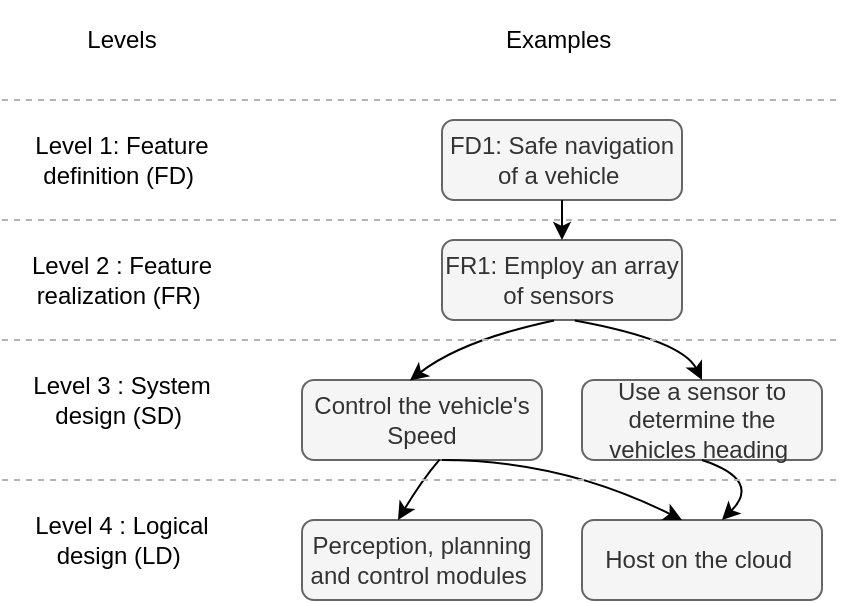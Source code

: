 <mxfile version="24.4.7" type="github">
  <diagram id="wFE0QG_FPsp0jaGvCLVb" name="Page-1">
    <mxGraphModel dx="954" dy="565" grid="1" gridSize="10" guides="1" tooltips="1" connect="1" arrows="1" fold="1" page="1" pageScale="1" pageWidth="850" pageHeight="1100" math="0" shadow="0">
      <root>
        <mxCell id="0" />
        <mxCell id="1" parent="0" />
        <mxCell id="LB7cFtfw66xxgF3RQqHd-1" value="FD1: Safe navigation of a vehicle&amp;nbsp;" style="rounded=1;whiteSpace=wrap;html=1;fillColor=#f5f5f5;fontColor=#333333;strokeColor=#666666;" vertex="1" parent="1">
          <mxGeometry x="540" y="200" width="120" height="40" as="geometry" />
        </mxCell>
        <mxCell id="LB7cFtfw66xxgF3RQqHd-2" value="Host on the cloud&amp;nbsp;" style="rounded=1;whiteSpace=wrap;html=1;fillColor=#f5f5f5;fontColor=#333333;strokeColor=#666666;" vertex="1" parent="1">
          <mxGeometry x="610" y="400" width="120" height="40" as="geometry" />
        </mxCell>
        <mxCell id="LB7cFtfw66xxgF3RQqHd-3" value="Perception, planning and control modules&amp;nbsp;" style="rounded=1;whiteSpace=wrap;html=1;fillColor=#f5f5f5;fontColor=#333333;strokeColor=#666666;" vertex="1" parent="1">
          <mxGeometry x="470" y="400" width="120" height="40" as="geometry" />
        </mxCell>
        <mxCell id="LB7cFtfw66xxgF3RQqHd-4" value="FR1: Employ an array of sensors&amp;nbsp;" style="rounded=1;whiteSpace=wrap;html=1;fillColor=#f5f5f5;fontColor=#333333;strokeColor=#666666;" vertex="1" parent="1">
          <mxGeometry x="540" y="260" width="120" height="40" as="geometry" />
        </mxCell>
        <mxCell id="LB7cFtfw66xxgF3RQqHd-5" value="Use a sensor to determine the vehicles heading&amp;nbsp;" style="rounded=1;whiteSpace=wrap;html=1;fillColor=#f5f5f5;fontColor=#333333;strokeColor=#666666;" vertex="1" parent="1">
          <mxGeometry x="610" y="330" width="120" height="40" as="geometry" />
        </mxCell>
        <mxCell id="LB7cFtfw66xxgF3RQqHd-6" value="Control the vehicle&#39;s Speed" style="rounded=1;whiteSpace=wrap;html=1;fillColor=#f5f5f5;fontColor=#333333;strokeColor=#666666;" vertex="1" parent="1">
          <mxGeometry x="470" y="330" width="120" height="40" as="geometry" />
        </mxCell>
        <mxCell id="LB7cFtfw66xxgF3RQqHd-7" value="" style="curved=1;endArrow=classic;html=1;rounded=0;entryX=0.5;entryY=0;entryDx=0;entryDy=0;" edge="1" parent="1" target="LB7cFtfw66xxgF3RQqHd-4">
          <mxGeometry width="50" height="50" relative="1" as="geometry">
            <mxPoint x="600" y="240" as="sourcePoint" />
            <mxPoint x="630" y="270" as="targetPoint" />
            <Array as="points">
              <mxPoint x="600" y="250" />
            </Array>
          </mxGeometry>
        </mxCell>
        <mxCell id="LB7cFtfw66xxgF3RQqHd-8" value="" style="curved=1;endArrow=classic;html=1;rounded=0;entryX=0.5;entryY=0;entryDx=0;entryDy=0;exitX=0.5;exitY=1;exitDx=0;exitDy=0;" edge="1" parent="1" source="LB7cFtfw66xxgF3RQqHd-5">
          <mxGeometry width="50" height="50" relative="1" as="geometry">
            <mxPoint x="610" y="370" as="sourcePoint" />
            <mxPoint x="680" y="400" as="targetPoint" />
            <Array as="points">
              <mxPoint x="700" y="380" />
            </Array>
          </mxGeometry>
        </mxCell>
        <mxCell id="LB7cFtfw66xxgF3RQqHd-9" value="" style="curved=1;endArrow=classic;html=1;rounded=0;entryX=0.5;entryY=0;entryDx=0;entryDy=0;exitX=0.553;exitY=1.005;exitDx=0;exitDy=0;exitPerimeter=0;" edge="1" parent="1" source="LB7cFtfw66xxgF3RQqHd-4" target="LB7cFtfw66xxgF3RQqHd-5">
          <mxGeometry width="50" height="50" relative="1" as="geometry">
            <mxPoint x="640" y="300" as="sourcePoint" />
            <mxPoint x="650" y="330" as="targetPoint" />
            <Array as="points">
              <mxPoint x="660" y="310" />
            </Array>
          </mxGeometry>
        </mxCell>
        <mxCell id="LB7cFtfw66xxgF3RQqHd-10" value="" style="curved=1;endArrow=classic;html=1;rounded=0;entryX=0.45;entryY=0.005;entryDx=0;entryDy=0;exitX=0.467;exitY=1.005;exitDx=0;exitDy=0;exitPerimeter=0;entryPerimeter=0;" edge="1" parent="1" source="LB7cFtfw66xxgF3RQqHd-4" target="LB7cFtfw66xxgF3RQqHd-6">
          <mxGeometry width="50" height="50" relative="1" as="geometry">
            <mxPoint x="508" y="300" as="sourcePoint" />
            <mxPoint x="552" y="330" as="targetPoint" />
            <Array as="points">
              <mxPoint x="550" y="310" />
            </Array>
          </mxGeometry>
        </mxCell>
        <mxCell id="LB7cFtfw66xxgF3RQqHd-11" value="" style="curved=1;endArrow=classic;html=1;rounded=0;entryX=0.45;entryY=0.005;entryDx=0;entryDy=0;entryPerimeter=0;exitX=0.573;exitY=0.995;exitDx=0;exitDy=0;exitPerimeter=0;" edge="1" parent="1" source="LB7cFtfw66xxgF3RQqHd-6">
          <mxGeometry width="50" height="50" relative="1" as="geometry">
            <mxPoint x="540" y="380" as="sourcePoint" />
            <mxPoint x="518" y="400" as="targetPoint" />
            <Array as="points">
              <mxPoint x="530" y="380" />
            </Array>
          </mxGeometry>
        </mxCell>
        <mxCell id="LB7cFtfw66xxgF3RQqHd-12" value="" style="curved=1;endArrow=classic;html=1;rounded=0;exitX=0.553;exitY=1.005;exitDx=0;exitDy=0;exitPerimeter=0;" edge="1" parent="1">
          <mxGeometry width="50" height="50" relative="1" as="geometry">
            <mxPoint x="540" y="370" as="sourcePoint" />
            <mxPoint x="660" y="400" as="targetPoint" />
            <Array as="points">
              <mxPoint x="600" y="370" />
            </Array>
          </mxGeometry>
        </mxCell>
        <mxCell id="LB7cFtfw66xxgF3RQqHd-13" value="Level 1: Feature definition (FD)&amp;nbsp;" style="rounded=0;whiteSpace=wrap;html=1;strokeColor=none;" vertex="1" parent="1">
          <mxGeometry x="320" y="200" width="120" height="40" as="geometry" />
        </mxCell>
        <mxCell id="LB7cFtfw66xxgF3RQqHd-14" value="Levels" style="rounded=0;whiteSpace=wrap;html=1;strokeColor=none;" vertex="1" parent="1">
          <mxGeometry x="320" y="140" width="120" height="40" as="geometry" />
        </mxCell>
        <mxCell id="LB7cFtfw66xxgF3RQqHd-15" value="Examples&amp;nbsp;" style="rounded=0;whiteSpace=wrap;html=1;strokeColor=none;" vertex="1" parent="1">
          <mxGeometry x="540" y="140" width="120" height="40" as="geometry" />
        </mxCell>
        <mxCell id="LB7cFtfw66xxgF3RQqHd-16" value="" style="endArrow=none;dashed=1;html=1;rounded=0;strokeColor=#B3B3B3;" edge="1" parent="1">
          <mxGeometry width="50" height="50" relative="1" as="geometry">
            <mxPoint x="320" y="190" as="sourcePoint" />
            <mxPoint x="740" y="190" as="targetPoint" />
          </mxGeometry>
        </mxCell>
        <mxCell id="LB7cFtfw66xxgF3RQqHd-17" value="" style="endArrow=none;dashed=1;html=1;rounded=0;strokeColor=#B3B3B3;" edge="1" parent="1">
          <mxGeometry width="50" height="50" relative="1" as="geometry">
            <mxPoint x="320" y="250" as="sourcePoint" />
            <mxPoint x="740" y="250" as="targetPoint" />
          </mxGeometry>
        </mxCell>
        <mxCell id="LB7cFtfw66xxgF3RQqHd-18" value="" style="endArrow=none;dashed=1;html=1;rounded=0;strokeColor=#B3B3B3;" edge="1" parent="1">
          <mxGeometry width="50" height="50" relative="1" as="geometry">
            <mxPoint x="320" y="310" as="sourcePoint" />
            <mxPoint x="740" y="310" as="targetPoint" />
          </mxGeometry>
        </mxCell>
        <mxCell id="LB7cFtfw66xxgF3RQqHd-19" value="" style="endArrow=none;dashed=1;html=1;rounded=0;strokeColor=#B3B3B3;" edge="1" parent="1">
          <mxGeometry width="50" height="50" relative="1" as="geometry">
            <mxPoint x="320" y="380" as="sourcePoint" />
            <mxPoint x="740" y="380" as="targetPoint" />
          </mxGeometry>
        </mxCell>
        <mxCell id="LB7cFtfw66xxgF3RQqHd-20" value="Level 2 : Feature realization (FR)&amp;nbsp;" style="rounded=0;whiteSpace=wrap;html=1;strokeColor=none;" vertex="1" parent="1">
          <mxGeometry x="320" y="260" width="120" height="40" as="geometry" />
        </mxCell>
        <mxCell id="LB7cFtfw66xxgF3RQqHd-21" value="Level 3 : System design (SD)&amp;nbsp;" style="rounded=0;whiteSpace=wrap;html=1;strokeColor=none;" vertex="1" parent="1">
          <mxGeometry x="320" y="320" width="120" height="40" as="geometry" />
        </mxCell>
        <mxCell id="LB7cFtfw66xxgF3RQqHd-22" value="Level 4 : Logical design (LD)&amp;nbsp;" style="rounded=0;whiteSpace=wrap;html=1;strokeColor=none;" vertex="1" parent="1">
          <mxGeometry x="320" y="390" width="120" height="40" as="geometry" />
        </mxCell>
      </root>
    </mxGraphModel>
  </diagram>
</mxfile>
